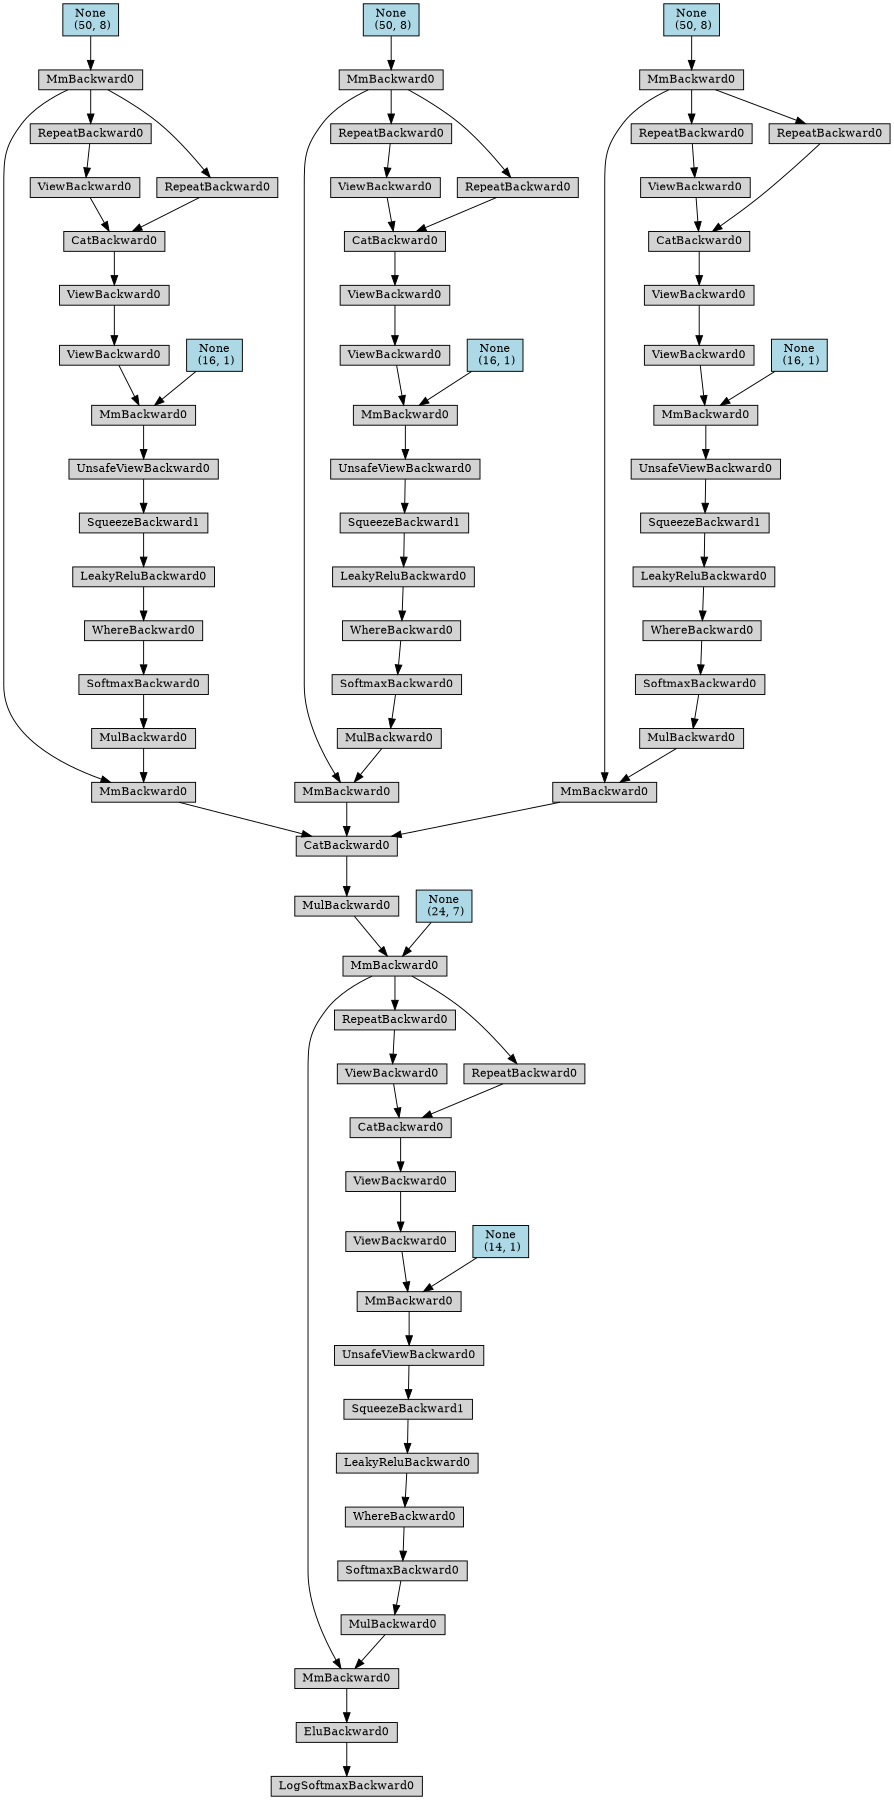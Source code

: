digraph {
	graph [size="12,12"]
	node [align=left fontsize=12 height=0.2 ranksep=0.1 shape=box style=filled]
	4381672400 [label=LogSoftmaxBackward0]
	4381672784 -> 4381672400
	4381672784 [label=EluBackward0]
	4381672880 -> 4381672784
	4381672880 [label=MmBackward0]
	4381673360 -> 4381672880
	4381673360 [label=MulBackward0]
	5279145680 -> 4381673360
	5279145680 [label=SoftmaxBackward0]
	5279145728 -> 5279145680
	5279145728 [label=WhereBackward0]
	5279145872 -> 5279145728
	5279145872 [label=LeakyReluBackward0]
	5279145968 -> 5279145872
	5279145968 [label=SqueezeBackward1]
	5279146064 -> 5279145968
	5279146064 [label=UnsafeViewBackward0]
	5279146160 -> 5279146064
	5279146160 [label=MmBackward0]
	5279146256 -> 5279146160
	5279146256 [label=ViewBackward0]
	5279146400 -> 5279146256
	5279146400 [label=ViewBackward0]
	5279146496 -> 5279146400
	5279146496 [label=CatBackward0]
	5279146592 -> 5279146496
	5279146592 [label=ViewBackward0]
	5279146736 -> 5279146592
	5279146736 [label=RepeatBackward0]
	4381676768 -> 5279146736
	4381676768 [label=MmBackward0]
	5279146880 -> 4381676768
	5279146880 [label=MulBackward0]
	5279147024 -> 5279146880
	5279147024 [label=CatBackward0]
	5279147120 -> 5279147024
	5279147120 [label=MmBackward0]
	5279147312 -> 5279147120
	5279147312 [label=MulBackward0]
	5279147456 -> 5279147312
	5279147456 [label=SoftmaxBackward0]
	5279147552 -> 5279147456
	5279147552 [label=WhereBackward0]
	5279147648 -> 5279147552
	5279147648 [label=LeakyReluBackward0]
	5279147744 -> 5279147648
	5279147744 [label=SqueezeBackward1]
	5279147840 -> 5279147744
	5279147840 [label=UnsafeViewBackward0]
	5279147936 -> 5279147840
	5279147936 [label=MmBackward0]
	5279148032 -> 5279147936
	5279148032 [label=ViewBackward0]
	5279148176 -> 5279148032
	5279148176 [label=ViewBackward0]
	5279148272 -> 5279148176
	5279148272 [label=CatBackward0]
	5279148368 -> 5279148272
	5279148368 [label=ViewBackward0]
	5279148512 -> 5279148368
	5279148512 [label=RepeatBackward0]
	5279147360 -> 5279148512
	5279147360 [label=MmBackward0]
	5279148656 -> 5279147360
	5279148656 [label="None
 (50, 8)" fillcolor=lightblue]
	5279148416 -> 5279148272
	5279148416 [label=RepeatBackward0]
	5279147360 -> 5279148416
	5279148080 -> 5279147936
	5279148080 [label="None
 (16, 1)" fillcolor=lightblue]
	5279147360 -> 5279147120
	5279147168 -> 5279147024
	5279147168 [label=MmBackward0]
	5279147408 -> 5279147168
	5279147408 [label=MulBackward0]
	5279147696 -> 5279147408
	5279147696 [label=SoftmaxBackward0]
	5279147888 -> 5279147696
	5279147888 [label=WhereBackward0]
	5279148128 -> 5279147888
	5279148128 [label=LeakyReluBackward0]
	5279148320 -> 5279148128
	5279148320 [label=SqueezeBackward1]
	5279148560 -> 5279148320
	5279148560 [label=UnsafeViewBackward0]
	5279148704 -> 5279148560
	5279148704 [label=MmBackward0]
	5279148992 -> 5279148704
	5279148992 [label=ViewBackward0]
	5279148848 -> 5279148992
	5279148848 [label=ViewBackward0]
	5279148800 -> 5279148848
	5279148800 [label=CatBackward0]
	5279149136 -> 5279148800
	5279149136 [label=ViewBackward0]
	5279149280 -> 5279149136
	5279149280 [label=RepeatBackward0]
	5279147504 -> 5279149280
	5279147504 [label=MmBackward0]
	5279149424 -> 5279147504
	5279149424 [label="None
 (50, 8)" fillcolor=lightblue]
	5279149184 -> 5279148800
	5279149184 [label=RepeatBackward0]
	5279147504 -> 5279149184
	5279148944 -> 5279148704
	5279148944 [label="None
 (16, 1)" fillcolor=lightblue]
	5279147504 -> 5279147168
	5279147216 -> 5279147024
	5279147216 [label=MmBackward0]
	5279147600 -> 5279147216
	5279147600 [label=MulBackward0]
	5279148224 -> 5279147600
	5279148224 [label=SoftmaxBackward0]
	5279148608 -> 5279148224
	5279148608 [label=WhereBackward0]
	5279148896 -> 5279148608
	5279148896 [label=LeakyReluBackward0]
	5279149088 -> 5279148896
	5279149088 [label=SqueezeBackward1]
	5279149328 -> 5279149088
	5279149328 [label=UnsafeViewBackward0]
	5279149472 -> 5279149328
	5279149472 [label=MmBackward0]
	5279149568 -> 5279149472
	5279149568 [label=ViewBackward0]
	5279149712 -> 5279149568
	5279149712 [label=ViewBackward0]
	5279149808 -> 5279149712
	5279149808 [label=CatBackward0]
	5279149904 -> 5279149808
	5279149904 [label=ViewBackward0]
	5279150048 -> 5279149904
	5279150048 [label=RepeatBackward0]
	5279147792 -> 5279150048
	5279147792 [label=MmBackward0]
	5279150192 -> 5279147792
	5279150192 [label="None
 (50, 8)" fillcolor=lightblue]
	5279149952 -> 5279149808
	5279149952 [label=RepeatBackward0]
	5279147792 -> 5279149952
	5279149616 -> 5279149472
	5279149616 [label="None
 (16, 1)" fillcolor=lightblue]
	5279147792 -> 5279147216
	5279146928 -> 4381676768
	5279146928 [label="None
 (24, 7)" fillcolor=lightblue]
	5279146640 -> 5279146496
	5279146640 [label=RepeatBackward0]
	4381676768 -> 5279146640
	5279146304 -> 5279146160
	5279146304 [label="None
 (14, 1)" fillcolor=lightblue]
	4381676768 -> 4381672880
}
